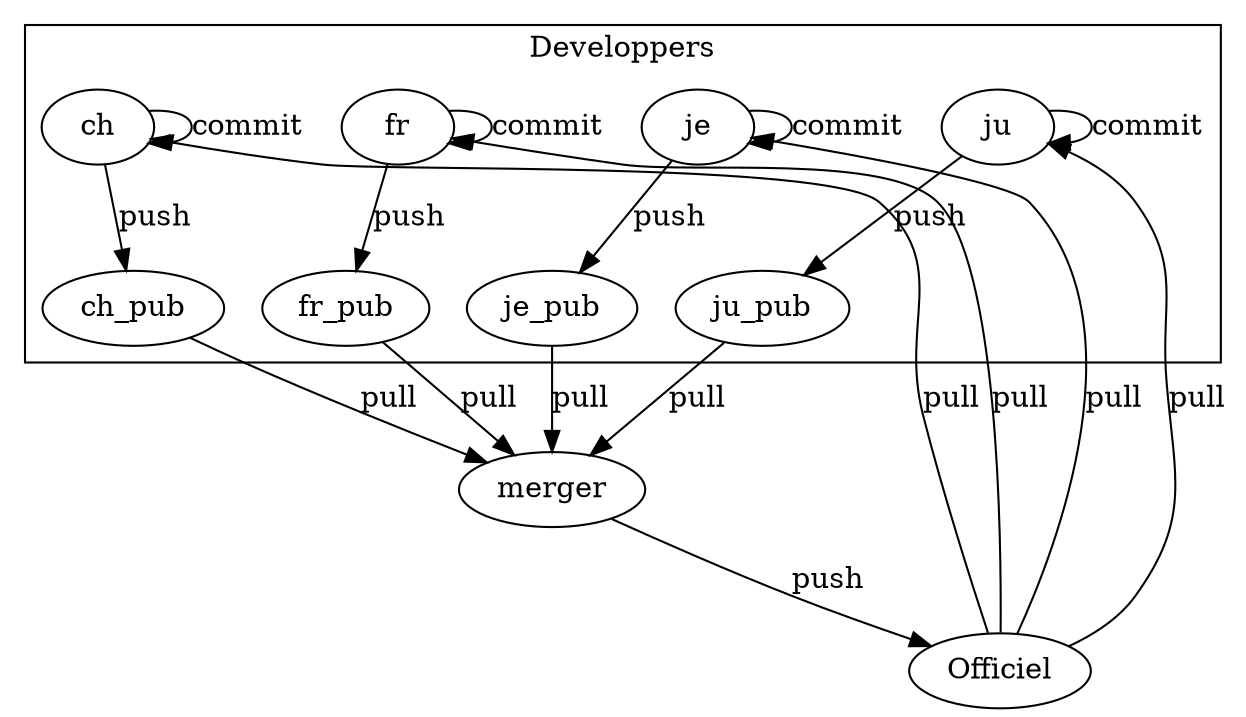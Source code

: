 strict digraph {
        subgraph cluster1 {
                label="Developpers";
                ch -> ch_pub     [label=push];
                fr -> fr_pub     [label=push];
                je -> je_pub     [label=push];
                ju -> ju_pub     [label=push];
                ch -> ch     [label=commit];
                fr -> fr     [label=commit];
                je -> je     [label=commit];
                ju -> ju     [label=commit];
        }
                ch_pub -> merger         [label=pull];
                fr_pub -> merger         [label=pull];
                je_pub -> merger         [label=pull];
                ju_pub -> merger         [label=pull];
                merger -> Officiel       [label=push];
                Officiel -> ch   [label=pull];
                Officiel -> fr   [label=pull];
                Officiel -> je   [label=pull];
                Officiel -> ju   [label=pull];
}

